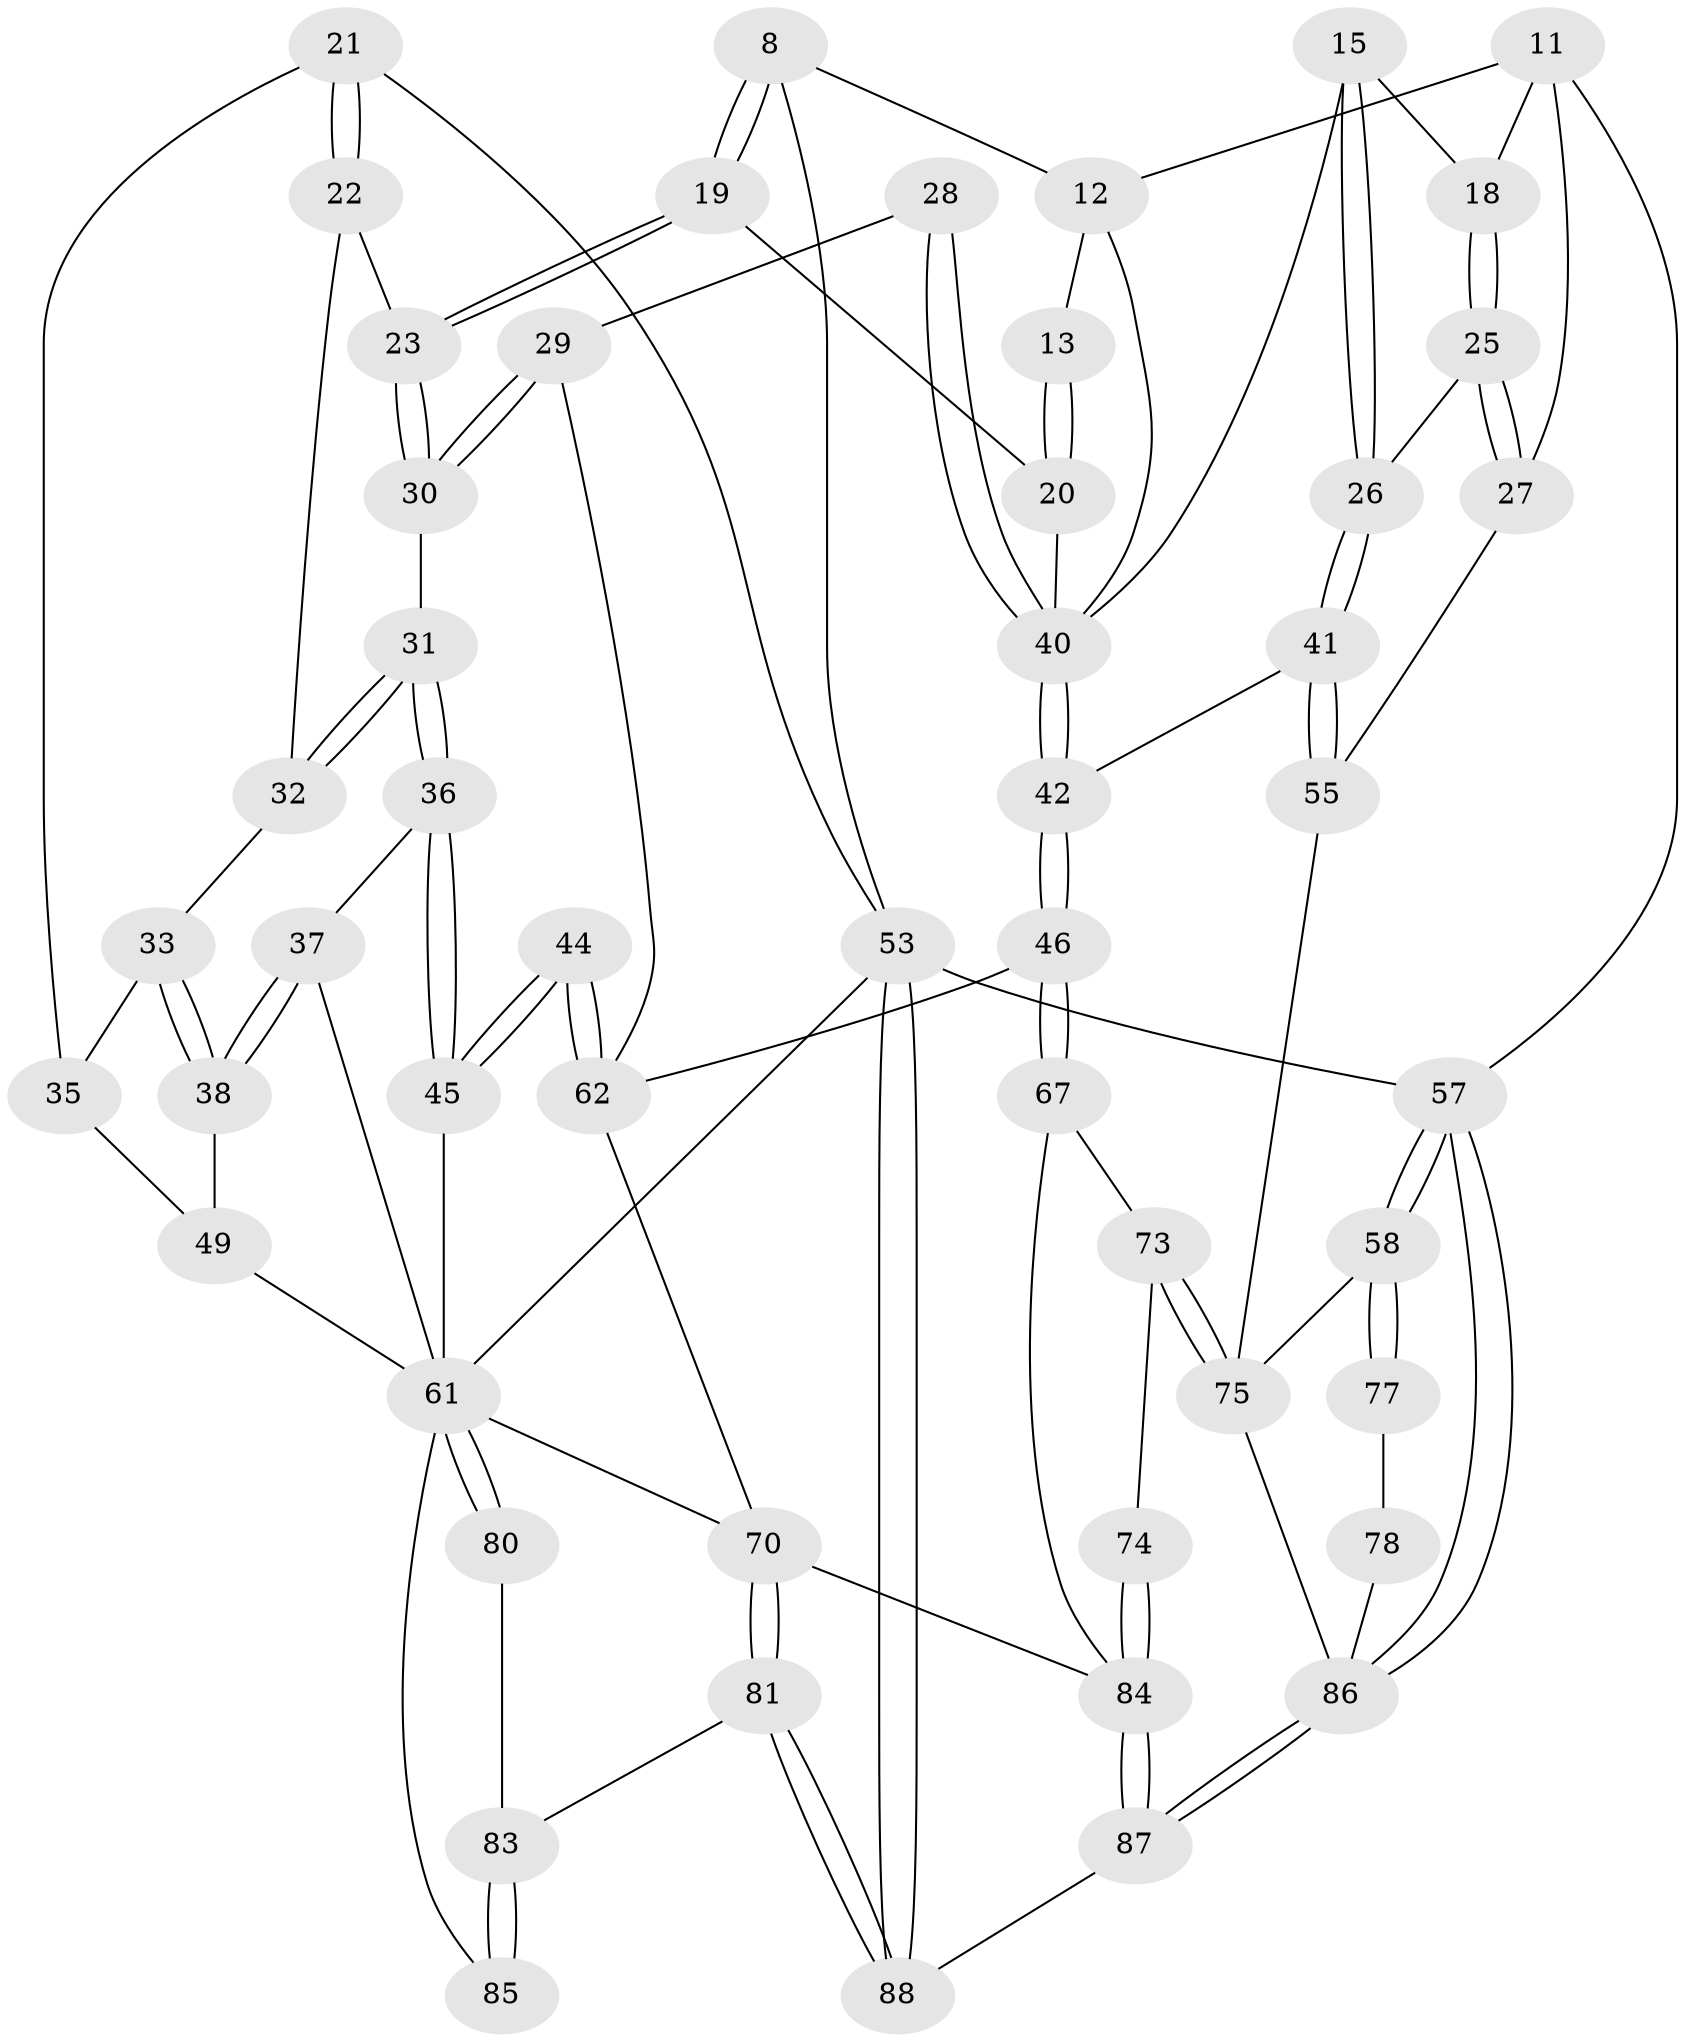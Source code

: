 // original degree distribution, {3: 0.045454545454545456, 5: 0.45454545454545453, 6: 0.26136363636363635, 4: 0.23863636363636365}
// Generated by graph-tools (version 1.1) at 2025/04/03/04/25 22:04:58]
// undirected, 52 vertices, 116 edges
graph export_dot {
graph [start="1"]
  node [color=gray90,style=filled];
  8 [pos="+0.3524611113004383+0.16597695636711454",super="+4"];
  11 [pos="+0.6974997646372284+0.2293689412789334",super="+5+10"];
  12 [pos="+0.5537698769476621+0.3353087519216506",super="+6+7"];
  13 [pos="+0.4902848255584537+0.3271992687922256"];
  15 [pos="+0.6521416978368804+0.38696608909337776"];
  18 [pos="+0.7957653053455687+0.358543940263577",super="+14"];
  19 [pos="+0.2937450535890308+0.21533622206334307"];
  20 [pos="+0.414972253394441+0.3313551953617837"];
  21 [pos="+0+0"];
  22 [pos="+0.0027976765328787036+0.10723755933574453"];
  23 [pos="+0.2772604478534194+0.221821978531031"];
  25 [pos="+0.8110669488638176+0.38751026154935286"];
  26 [pos="+0.7594392764747314+0.48414639757076217"];
  27 [pos="+1+0.24838784993940433"];
  28 [pos="+0.4751876116528873+0.4523783331111002"];
  29 [pos="+0.4728940422016242+0.45455950378379756"];
  30 [pos="+0.2450350191636815+0.3764398991734974"];
  31 [pos="+0.24245017751517042+0.38350554798780007"];
  32 [pos="+0.07846458886324122+0.3984679753643466"];
  33 [pos="+0.06504209519078427+0.4095756185376474"];
  35 [pos="+0+0.11458611222122982",super="+34"];
  36 [pos="+0.24384390589440244+0.4699494809916701"];
  37 [pos="+0.14128900556347251+0.5110476866072514"];
  38 [pos="+0.11206915468600562+0.4950238229214247"];
  40 [pos="+0.5675216044984174+0.48498974738870715",super="+16+17+24"];
  41 [pos="+0.774208623532776+0.5606980083373987"];
  42 [pos="+0.6140176349313266+0.5777214687451477"];
  44 [pos="+0.3396097467024592+0.5957466960610585"];
  45 [pos="+0.26643256225744+0.5071060239882618"];
  46 [pos="+0.5595354908306243+0.6346078572602353"];
  49 [pos="+0+0.5814331075725995",super="+39+48"];
  53 [pos="+0+1",super="+3"];
  55 [pos="+0.8295359712825414+0.6097675233589764",super="+54"];
  57 [pos="+1+1",super="+2"];
  58 [pos="+1+0.9644515854413935"];
  61 [pos="+0+0.7969140162219468",super="+52+60+50"];
  62 [pos="+0.35830997912337026+0.7075400290970343",super="+47+43"];
  67 [pos="+0.6462278432721943+0.7612701828590034"];
  70 [pos="+0.36350957524947763+0.7964245418708584",super="+64"];
  73 [pos="+0.6640632861889926+0.9158991473931801",super="+66"];
  74 [pos="+0.6174062154390576+0.901227357560541"];
  75 [pos="+0.7982771677403905+1",super="+72+65"];
  77 [pos="+1+0.9396743591373173"];
  78 [pos="+0.9639437675750132+0.9387904389698529",super="+76"];
  80 [pos="+0.27457853411531+0.7769366308146224"];
  81 [pos="+0.34481740693358254+1"];
  83 [pos="+0.1919489373199066+0.9029218733290525",super="+82"];
  84 [pos="+0.5492531126315559+1",super="+69+68"];
  85 [pos="+0.024105581530981093+0.9943211081994097"];
  86 [pos="+0.7832254384162817+1",super="+79"];
  87 [pos="+0.5440814935522439+1"];
  88 [pos="+0.34666274589185725+1"];
  8 -- 19;
  8 -- 19;
  8 -- 53;
  8 -- 12;
  11 -- 57 [weight=2];
  11 -- 27;
  11 -- 18 [weight=2];
  11 -- 12;
  12 -- 13 [weight=2];
  12 -- 40;
  13 -- 20;
  13 -- 20;
  15 -- 26;
  15 -- 26;
  15 -- 40;
  15 -- 18;
  18 -- 25;
  18 -- 25;
  19 -- 20;
  19 -- 23;
  19 -- 23;
  20 -- 40;
  21 -- 22;
  21 -- 22;
  21 -- 35;
  21 -- 53;
  22 -- 23;
  22 -- 32;
  23 -- 30;
  23 -- 30;
  25 -- 26;
  25 -- 27;
  25 -- 27;
  26 -- 41;
  26 -- 41;
  27 -- 55;
  28 -- 29;
  28 -- 40 [weight=2];
  28 -- 40;
  29 -- 30;
  29 -- 30;
  29 -- 62;
  30 -- 31;
  31 -- 32;
  31 -- 32;
  31 -- 36;
  31 -- 36;
  32 -- 33;
  33 -- 38;
  33 -- 38;
  33 -- 35;
  35 -- 49 [weight=2];
  36 -- 37;
  36 -- 45;
  36 -- 45;
  37 -- 38;
  37 -- 38;
  37 -- 61;
  38 -- 49;
  40 -- 42;
  40 -- 42;
  41 -- 42;
  41 -- 55;
  41 -- 55;
  42 -- 46;
  42 -- 46;
  44 -- 45;
  44 -- 45;
  44 -- 62 [weight=2];
  44 -- 62;
  45 -- 61;
  46 -- 67;
  46 -- 67;
  46 -- 62;
  49 -- 61 [weight=2];
  53 -- 88;
  53 -- 88;
  53 -- 57 [weight=2];
  53 -- 61;
  55 -- 75 [weight=2];
  57 -- 58;
  57 -- 58;
  57 -- 86;
  57 -- 86;
  58 -- 77;
  58 -- 77;
  58 -- 75;
  61 -- 80;
  61 -- 80;
  61 -- 85;
  61 -- 70;
  62 -- 70;
  67 -- 84;
  67 -- 73;
  70 -- 81;
  70 -- 81;
  70 -- 84;
  73 -- 74;
  73 -- 75 [weight=2];
  73 -- 75;
  74 -- 84 [weight=2];
  74 -- 84;
  75 -- 86;
  77 -- 78 [weight=2];
  78 -- 86;
  80 -- 83;
  81 -- 88;
  81 -- 88;
  81 -- 83;
  83 -- 85 [weight=2];
  83 -- 85;
  84 -- 87;
  84 -- 87;
  86 -- 87;
  86 -- 87;
  87 -- 88;
}
